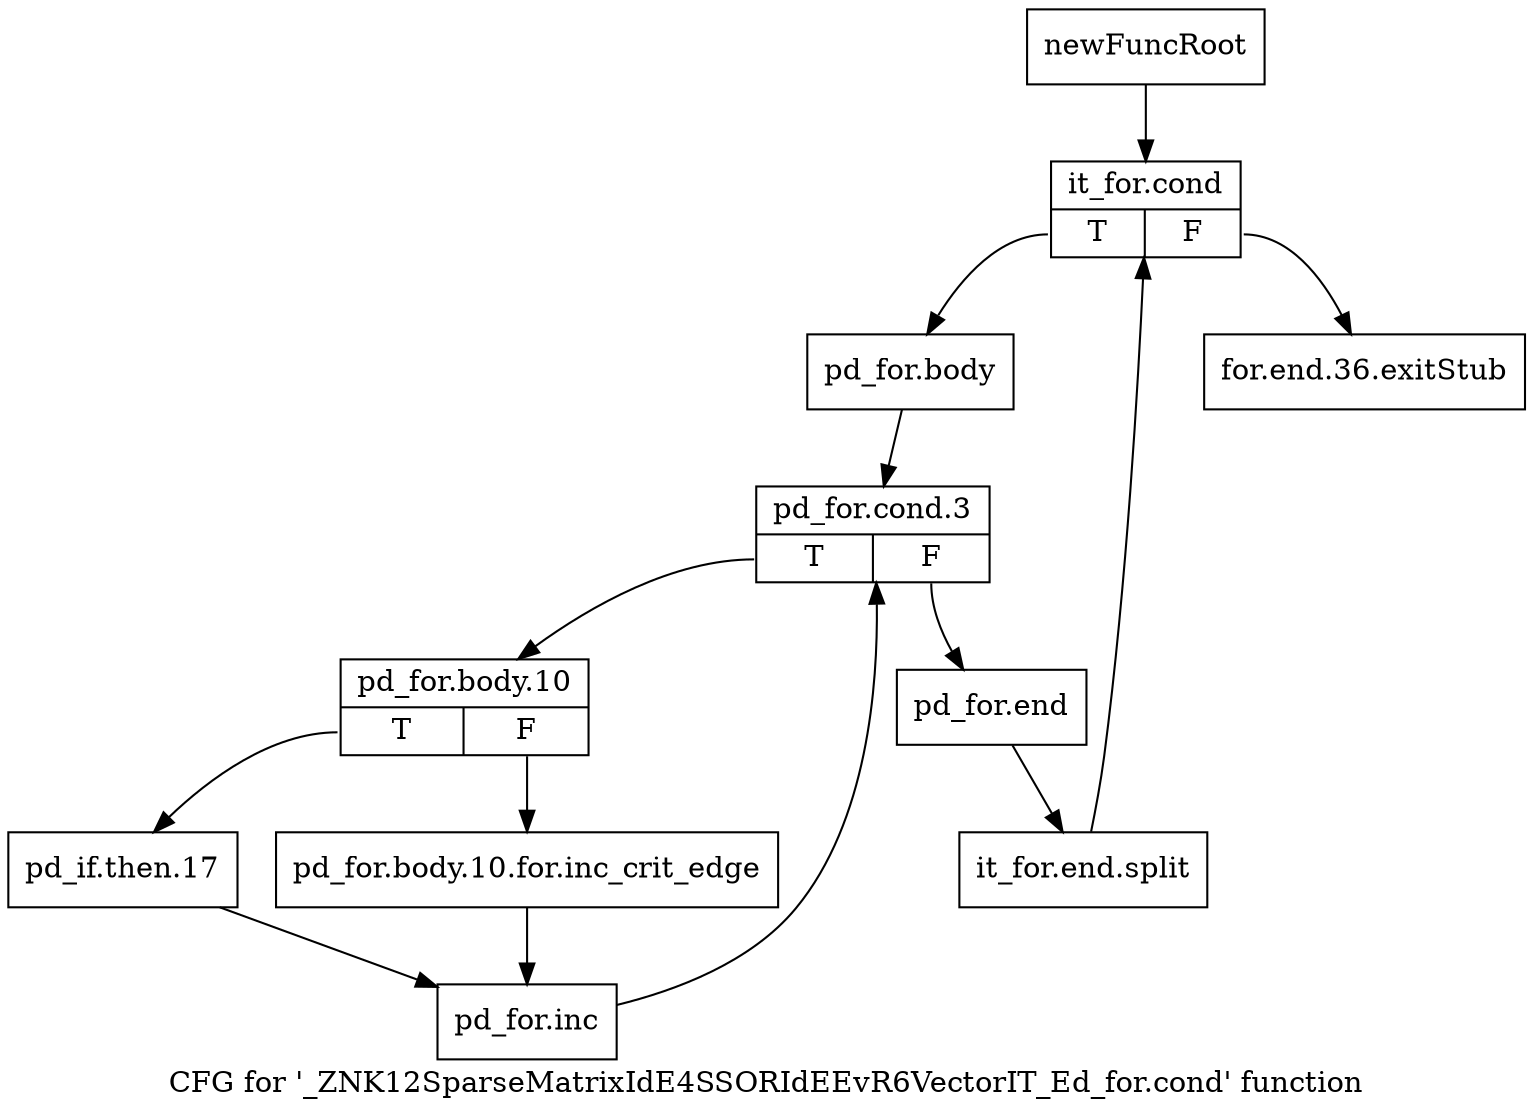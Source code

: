digraph "CFG for '_ZNK12SparseMatrixIdE4SSORIdEEvR6VectorIT_Ed_for.cond' function" {
	label="CFG for '_ZNK12SparseMatrixIdE4SSORIdEEvR6VectorIT_Ed_for.cond' function";

	Node0x96afc00 [shape=record,label="{newFuncRoot}"];
	Node0x96afc00 -> Node0x96afca0;
	Node0x96afc50 [shape=record,label="{for.end.36.exitStub}"];
	Node0x96afca0 [shape=record,label="{it_for.cond|{<s0>T|<s1>F}}"];
	Node0x96afca0:s0 -> Node0x96b04f0;
	Node0x96afca0:s1 -> Node0x96afc50;
	Node0x96b04f0 [shape=record,label="{pd_for.body}"];
	Node0x96b04f0 -> Node0x96b0540;
	Node0x96b0540 [shape=record,label="{pd_for.cond.3|{<s0>T|<s1>F}}"];
	Node0x96b0540:s0 -> Node0x96b05e0;
	Node0x96b0540:s1 -> Node0x96b0590;
	Node0x96b0590 [shape=record,label="{pd_for.end}"];
	Node0x96b0590 -> Node0xab01050;
	Node0xab01050 [shape=record,label="{it_for.end.split}"];
	Node0xab01050 -> Node0x96afca0;
	Node0x96b05e0 [shape=record,label="{pd_for.body.10|{<s0>T|<s1>F}}"];
	Node0x96b05e0:s0 -> Node0x96b0680;
	Node0x96b05e0:s1 -> Node0x96b0630;
	Node0x96b0630 [shape=record,label="{pd_for.body.10.for.inc_crit_edge}"];
	Node0x96b0630 -> Node0x96b06d0;
	Node0x96b0680 [shape=record,label="{pd_if.then.17}"];
	Node0x96b0680 -> Node0x96b06d0;
	Node0x96b06d0 [shape=record,label="{pd_for.inc}"];
	Node0x96b06d0 -> Node0x96b0540;
}

